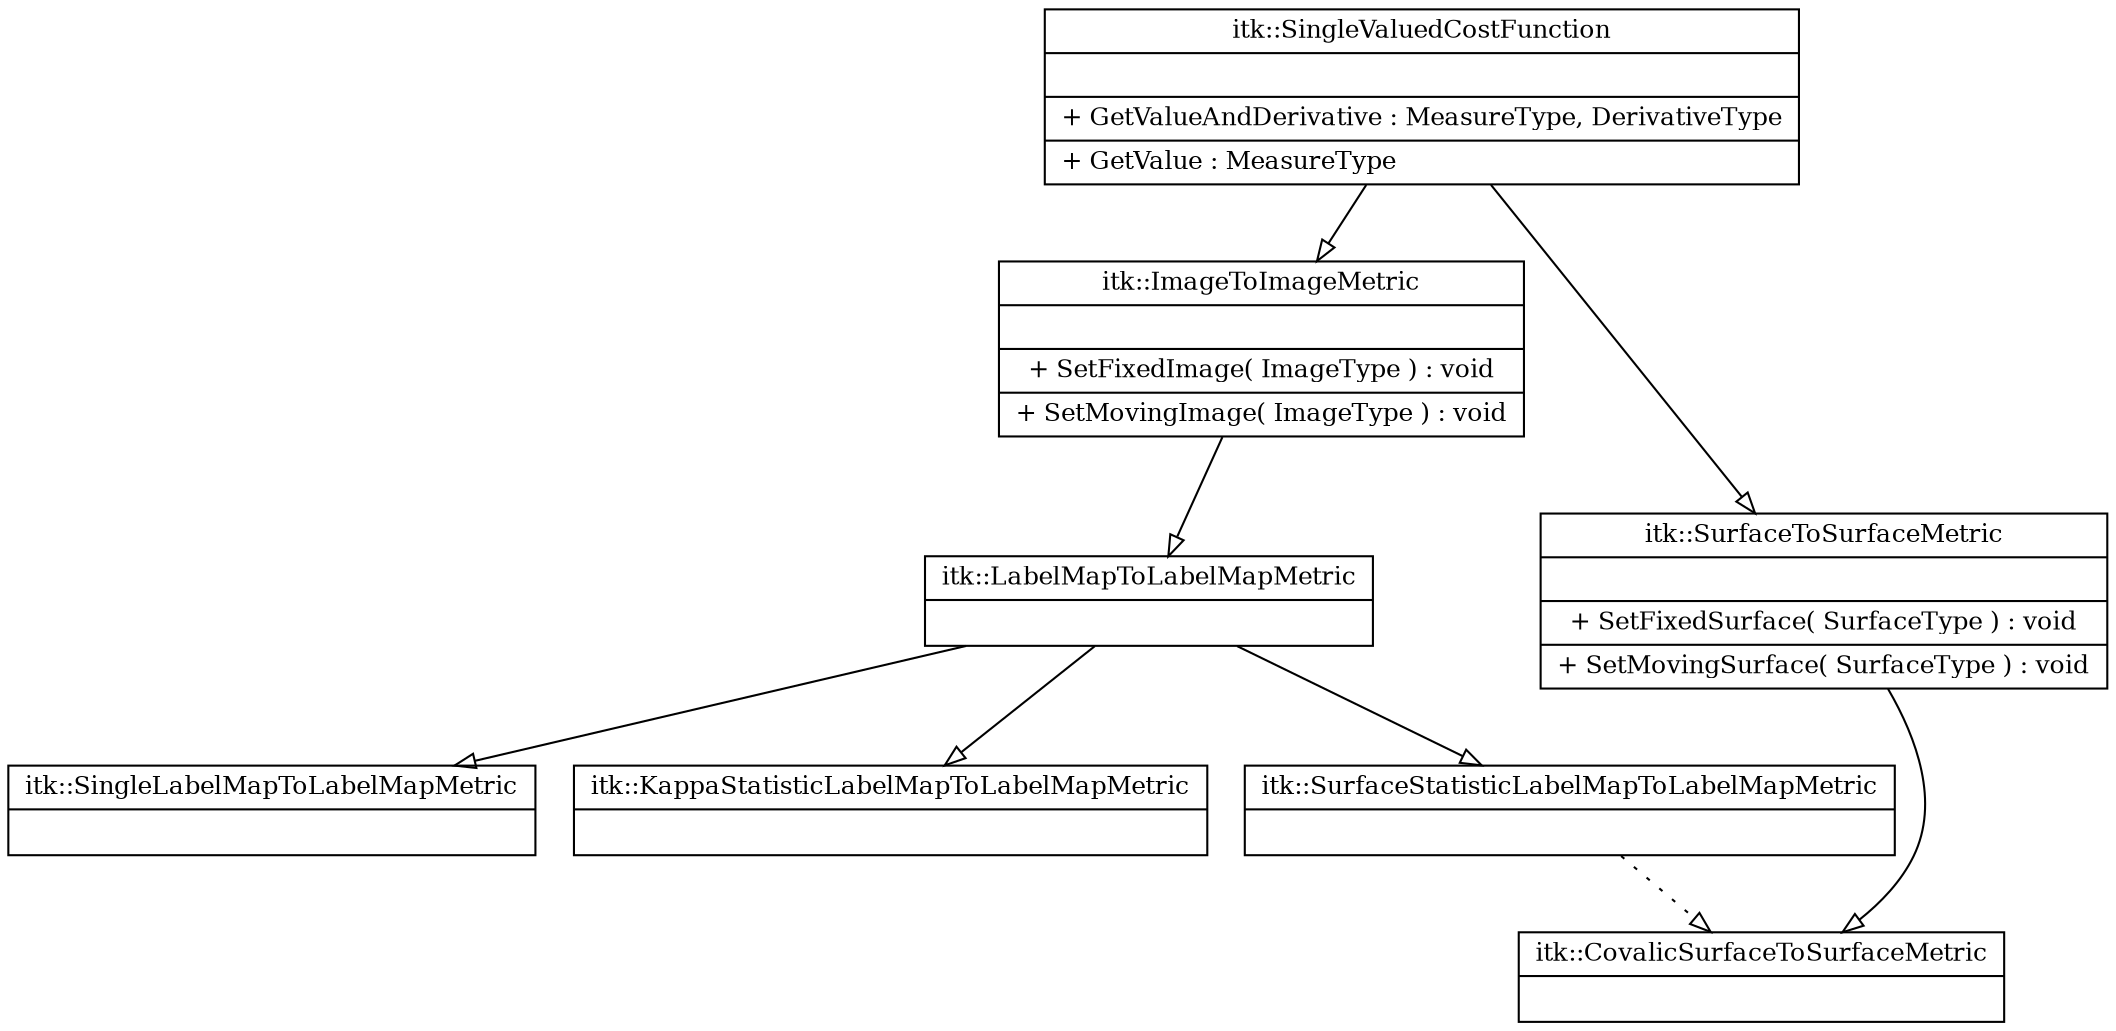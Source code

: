 digraph G {

  node [
    fontsize = 12
    shape = "record"
  ]

  SingleValuedCostFunction [
    label = "{itk::SingleValuedCostFunction||+ GetValueAndDerivative : MeasureType, DerivativeType |+ GetValue : MeasureType \l}"
  ]

  ImageToImageMetric [
    label = "{itk::ImageToImageMetric||+ SetFixedImage( ImageType ) : void|+ SetMovingImage( ImageType ) : void\l}"
  ]

  SurfaceToSurfaceMetric [
    label = "{itk::SurfaceToSurfaceMetric||+ SetFixedSurface( SurfaceType ) : void|+ SetMovingSurface( SurfaceType ) : void\l}"
  ]

  CovalicSurfaceToSurfaceMetric [
    label = "{itk::CovalicSurfaceToSurfaceMetric|\l}"
  ]

  LabelMapToLabelMapMetric [
    label = "{itk::LabelMapToLabelMapMetric|\l}"
  ]

  SingleLabelMapToLabelMapMetric [
    label = "{itk::SingleLabelMapToLabelMapMetric|\l}"
  ]

  KappaStatisticLabelMapToLabelMapMetric [
    label = "{itk::KappaStatisticLabelMapToLabelMapMetric|\l}"
  ]

  SurfaceStatisticLabelMapToLabelMapMetric [
    label = "{itk::SurfaceStatisticLabelMapToLabelMapMetric|\l}"
  ]

  edge [
    arrowhead = "empty"
  ]

  SingleValuedCostFunction -> ImageToImageMetric
  SingleValuedCostFunction -> SurfaceToSurfaceMetric
  SurfaceToSurfaceMetric -> CovalicSurfaceToSurfaceMetric
  ImageToImageMetric -> LabelMapToLabelMapMetric
  LabelMapToLabelMapMetric -> SingleLabelMapToLabelMapMetric 
  LabelMapToLabelMapMetric -> KappaStatisticLabelMapToLabelMapMetric
  LabelMapToLabelMapMetric -> SurfaceStatisticLabelMapToLabelMapMetric
  SurfaceStatisticLabelMapToLabelMapMetric -> CovalicSurfaceToSurfaceMetric [style=dotted]

}
